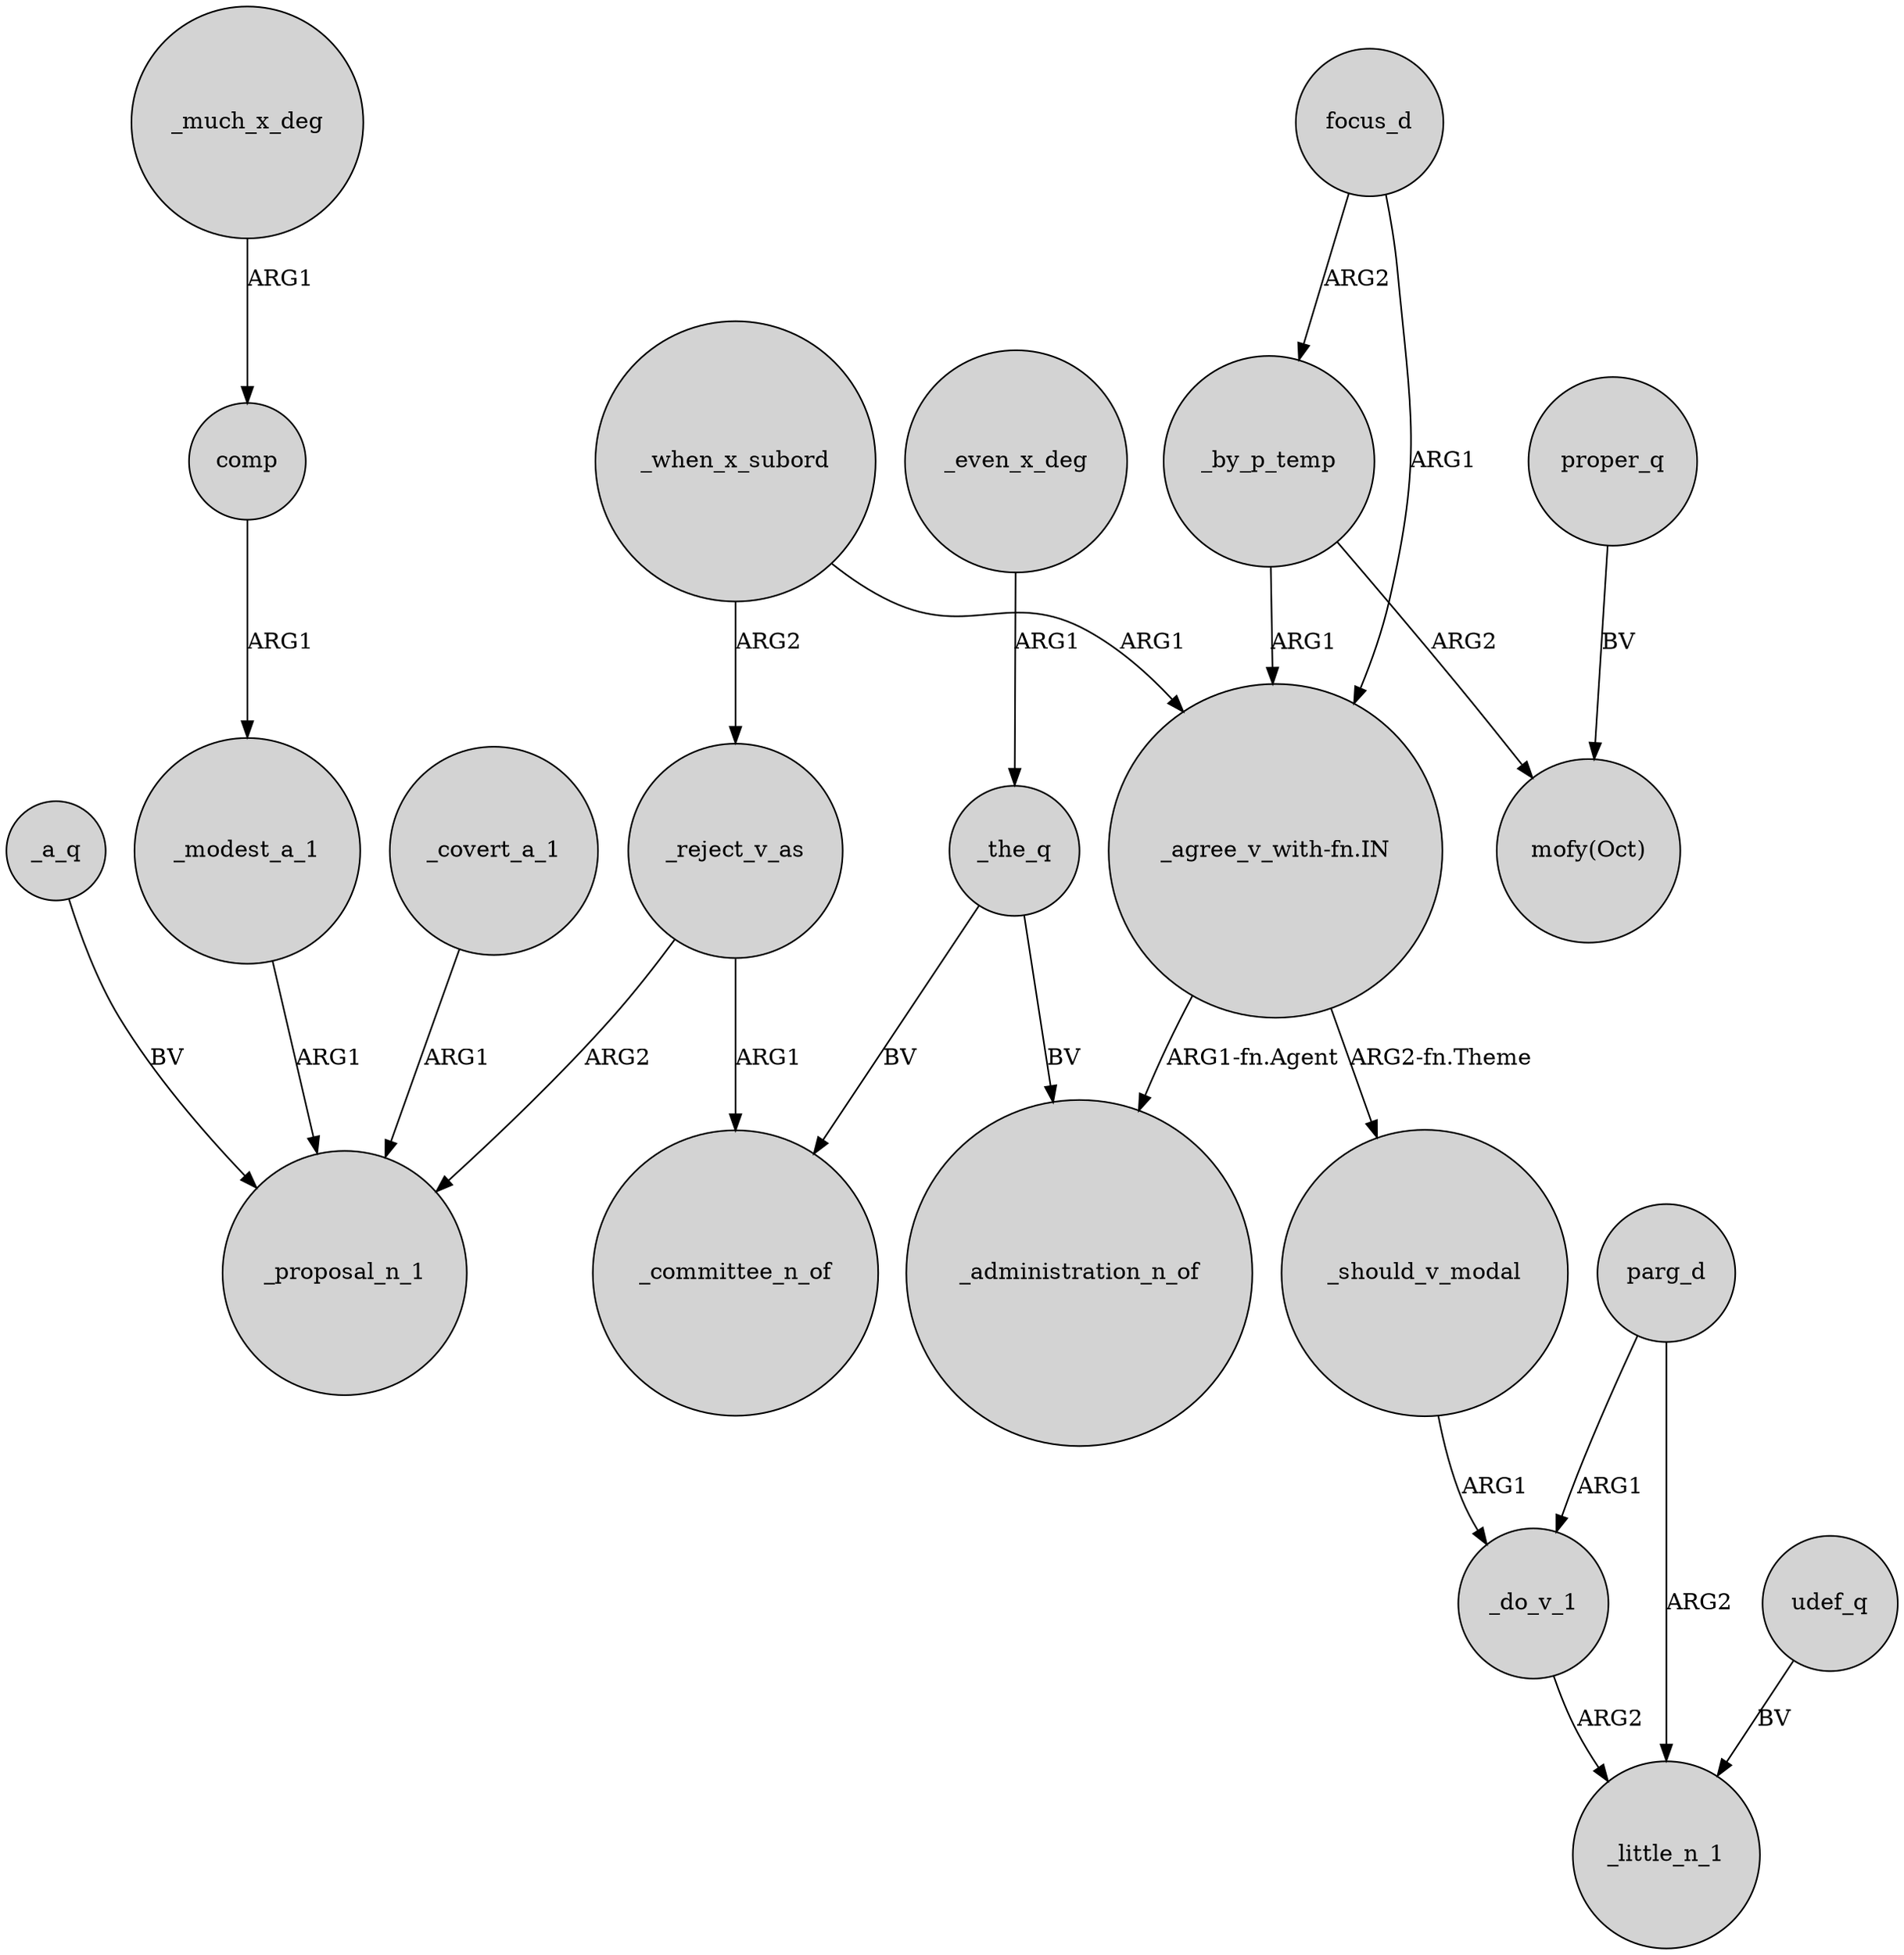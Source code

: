 digraph {
	node [shape=circle style=filled]
	_covert_a_1 -> _proposal_n_1 [label=ARG1]
	parg_d -> _do_v_1 [label=ARG1]
	parg_d -> _little_n_1 [label=ARG2]
	_should_v_modal -> _do_v_1 [label=ARG1]
	"_agree_v_with-fn.IN" -> _should_v_modal [label="ARG2-fn.Theme"]
	_by_p_temp -> "mofy(Oct)" [label=ARG2]
	"_agree_v_with-fn.IN" -> _administration_n_of [label="ARG1-fn.Agent"]
	_the_q -> _committee_n_of [label=BV]
	proper_q -> "mofy(Oct)" [label=BV]
	_when_x_subord -> "_agree_v_with-fn.IN" [label=ARG1]
	_even_x_deg -> _the_q [label=ARG1]
	comp -> _modest_a_1 [label=ARG1]
	_reject_v_as -> _committee_n_of [label=ARG1]
	udef_q -> _little_n_1 [label=BV]
	_reject_v_as -> _proposal_n_1 [label=ARG2]
	_by_p_temp -> "_agree_v_with-fn.IN" [label=ARG1]
	_when_x_subord -> _reject_v_as [label=ARG2]
	_do_v_1 -> _little_n_1 [label=ARG2]
	focus_d -> "_agree_v_with-fn.IN" [label=ARG1]
	_much_x_deg -> comp [label=ARG1]
	_modest_a_1 -> _proposal_n_1 [label=ARG1]
	focus_d -> _by_p_temp [label=ARG2]
	_the_q -> _administration_n_of [label=BV]
	_a_q -> _proposal_n_1 [label=BV]
}
